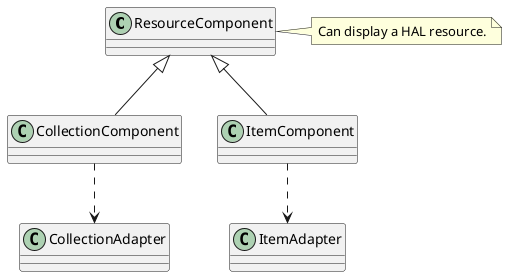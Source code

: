 @startuml
class ResourceComponent

class CollectionComponent
class ItemComponent

ResourceComponent <|-- CollectionComponent
ResourceComponent <|-- ItemComponent

class CollectionAdapter
class ItemAdapter

CollectionComponent ..> CollectionAdapter
ItemComponent ..> ItemAdapter

note right of ResourceComponent: Can display a HAL resource.

@enduml
